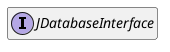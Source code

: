 @startuml
set namespaceSeparator \\
hide members
hide << alias >> circle

interface JDatabaseInterface
@enduml
